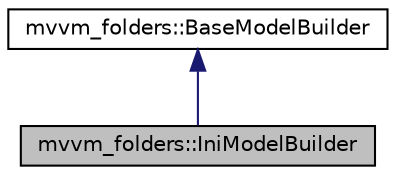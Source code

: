 digraph "mvvm_folders::IniModelBuilder"
{
 // LATEX_PDF_SIZE
  edge [fontname="Helvetica",fontsize="10",labelfontname="Helvetica",labelfontsize="10"];
  node [fontname="Helvetica",fontsize="10",shape=record];
  Node1 [label="mvvm_folders::IniModelBuilder",height=0.2,width=0.4,color="black", fillcolor="grey75", style="filled", fontcolor="black",tooltip=" "];
  Node2 -> Node1 [dir="back",color="midnightblue",fontsize="10",style="solid",fontname="Helvetica"];
  Node2 [label="mvvm_folders::BaseModelBuilder",height=0.2,width=0.4,color="black", fillcolor="white", style="filled",URL="$classmvvm__folders_1_1_base_model_builder.html",tooltip=" "];
}
